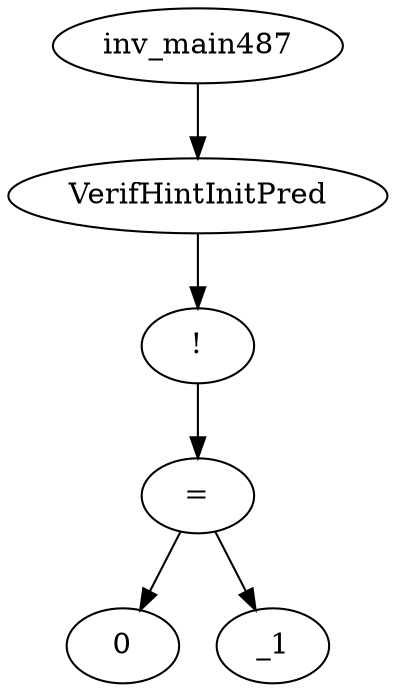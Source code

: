 digraph dag {
0 [label="inv_main487"];
1 [label="VerifHintInitPred"];
2 [label="!"];
3 [label="="];
4 [label="0"];
5 [label="_1"];
0->1
1->2
2->3
3->5
3 -> 4
}
